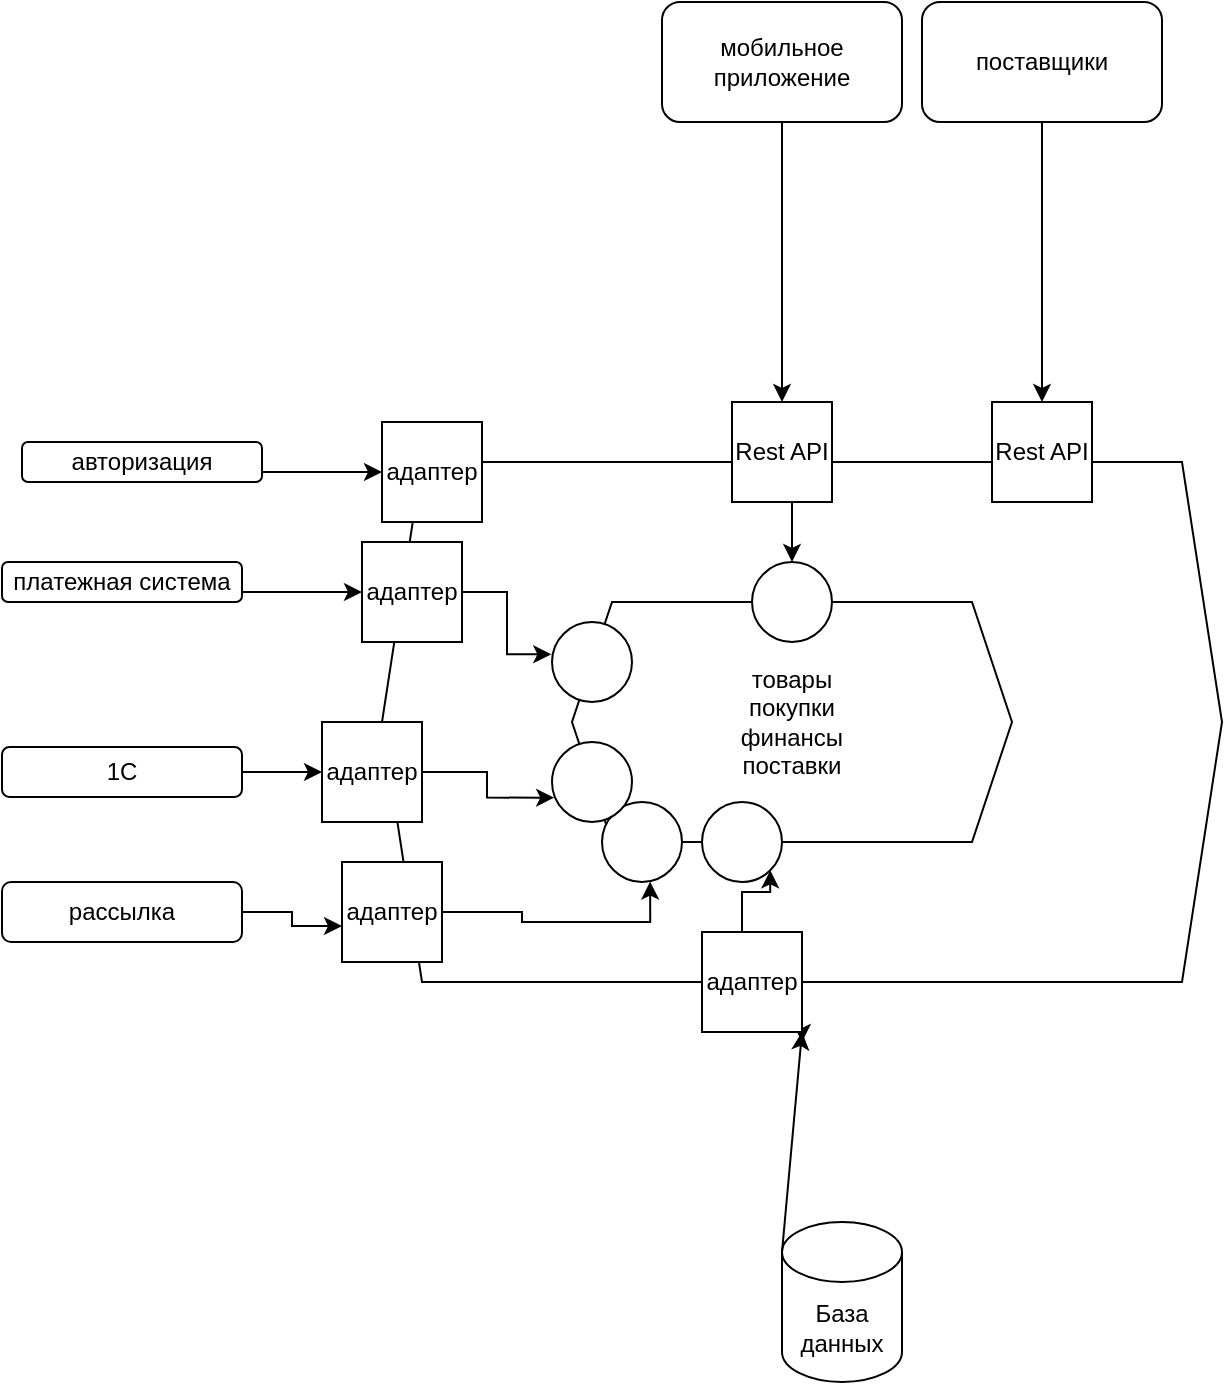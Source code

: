 <mxfile version="20.8.20" type="device"><diagram name="Page-1" id="Jsh6Az43l8jcFyV0YX9_"><mxGraphModel dx="1434" dy="756" grid="1" gridSize="10" guides="1" tooltips="1" connect="1" arrows="1" fold="1" page="1" pageScale="1" pageWidth="850" pageHeight="1100" math="0" shadow="0"><root><mxCell id="0"/><mxCell id="1" parent="0"/><mxCell id="rdugkXbchHYKK5i6vT7x-8" value="" style="shape=hexagon;perimeter=hexagonPerimeter2;whiteSpace=wrap;html=1;fixedSize=1;" parent="1" vertex="1"><mxGeometry x="190" y="290" width="420" height="260" as="geometry"/></mxCell><mxCell id="rdugkXbchHYKK5i6vT7x-1" value="товары&lt;br&gt;покупки&lt;br&gt;финансы&lt;br&gt;поставки" style="shape=hexagon;perimeter=hexagonPerimeter2;whiteSpace=wrap;html=1;fixedSize=1;" parent="1" vertex="1"><mxGeometry x="285" y="360" width="220" height="120" as="geometry"/></mxCell><mxCell id="rdugkXbchHYKK5i6vT7x-2" value="" style="ellipse;whiteSpace=wrap;html=1;aspect=fixed;" parent="1" vertex="1"><mxGeometry x="275" y="370" width="40" height="40" as="geometry"/></mxCell><mxCell id="rdugkXbchHYKK5i6vT7x-3" value="" style="ellipse;whiteSpace=wrap;html=1;aspect=fixed;" parent="1" vertex="1"><mxGeometry x="300" y="460" width="40" height="40" as="geometry"/></mxCell><mxCell id="rdugkXbchHYKK5i6vT7x-4" value="" style="ellipse;whiteSpace=wrap;html=1;aspect=fixed;" parent="1" vertex="1"><mxGeometry x="275" y="430" width="40" height="40" as="geometry"/></mxCell><mxCell id="rdugkXbchHYKK5i6vT7x-5" value="" style="ellipse;whiteSpace=wrap;html=1;aspect=fixed;" parent="1" vertex="1"><mxGeometry x="350" y="460" width="40" height="40" as="geometry"/></mxCell><mxCell id="rdugkXbchHYKK5i6vT7x-6" value="" style="ellipse;whiteSpace=wrap;html=1;aspect=fixed;" parent="1" vertex="1"><mxGeometry x="375" y="340" width="40" height="40" as="geometry"/></mxCell><mxCell id="rdugkXbchHYKK5i6vT7x-24" style="edgeStyle=orthogonalEdgeStyle;rounded=0;orthogonalLoop=1;jettySize=auto;html=1;entryX=0.027;entryY=0.696;entryDx=0;entryDy=0;entryPerimeter=0;" parent="1" source="rdugkXbchHYKK5i6vT7x-9" target="rdugkXbchHYKK5i6vT7x-4" edge="1"><mxGeometry relative="1" as="geometry"/></mxCell><mxCell id="rdugkXbchHYKK5i6vT7x-9" value="адаптер" style="whiteSpace=wrap;html=1;aspect=fixed;" parent="1" vertex="1"><mxGeometry x="160" y="420" width="50" height="50" as="geometry"/></mxCell><mxCell id="rdugkXbchHYKK5i6vT7x-23" style="edgeStyle=orthogonalEdgeStyle;rounded=0;orthogonalLoop=1;jettySize=auto;html=1;entryX=0.602;entryY=0.995;entryDx=0;entryDy=0;entryPerimeter=0;" parent="1" source="rdugkXbchHYKK5i6vT7x-10" target="rdugkXbchHYKK5i6vT7x-3" edge="1"><mxGeometry relative="1" as="geometry"/></mxCell><mxCell id="rdugkXbchHYKK5i6vT7x-10" value="адаптер" style="whiteSpace=wrap;html=1;aspect=fixed;" parent="1" vertex="1"><mxGeometry x="170" y="490" width="50" height="50" as="geometry"/></mxCell><mxCell id="rdugkXbchHYKK5i6vT7x-25" style="edgeStyle=orthogonalEdgeStyle;rounded=0;orthogonalLoop=1;jettySize=auto;html=1;exitX=1;exitY=0.5;exitDx=0;exitDy=0;entryX=-0.009;entryY=0.403;entryDx=0;entryDy=0;entryPerimeter=0;" parent="1" source="rdugkXbchHYKK5i6vT7x-11" target="rdugkXbchHYKK5i6vT7x-2" edge="1"><mxGeometry relative="1" as="geometry"/></mxCell><mxCell id="rdugkXbchHYKK5i6vT7x-11" value="адаптер" style="whiteSpace=wrap;html=1;aspect=fixed;" parent="1" vertex="1"><mxGeometry x="180" y="330" width="50" height="50" as="geometry"/></mxCell><mxCell id="rdugkXbchHYKK5i6vT7x-20" style="edgeStyle=orthogonalEdgeStyle;rounded=0;orthogonalLoop=1;jettySize=auto;html=1;exitX=0.5;exitY=1;exitDx=0;exitDy=0;entryX=0.5;entryY=0;entryDx=0;entryDy=0;" parent="1" source="rdugkXbchHYKK5i6vT7x-12" target="rdugkXbchHYKK5i6vT7x-6" edge="1"><mxGeometry relative="1" as="geometry"/></mxCell><mxCell id="rdugkXbchHYKK5i6vT7x-12" value="Rest API" style="whiteSpace=wrap;html=1;aspect=fixed;" parent="1" vertex="1"><mxGeometry x="365" y="260" width="50" height="50" as="geometry"/></mxCell><mxCell id="rdugkXbchHYKK5i6vT7x-21" style="edgeStyle=orthogonalEdgeStyle;rounded=0;orthogonalLoop=1;jettySize=auto;html=1;exitX=0;exitY=0.5;exitDx=0;exitDy=0;entryX=1;entryY=1;entryDx=0;entryDy=0;" parent="1" source="rdugkXbchHYKK5i6vT7x-13" target="rdugkXbchHYKK5i6vT7x-5" edge="1"><mxGeometry relative="1" as="geometry"><Array as="points"><mxPoint x="370" y="550"/><mxPoint x="370" y="505"/><mxPoint x="384" y="505"/></Array></mxGeometry></mxCell><mxCell id="0wgPLWk7FOpvIdc0z64T-1" style="edgeStyle=orthogonalEdgeStyle;rounded=0;orthogonalLoop=1;jettySize=auto;html=1;exitX=1;exitY=1;exitDx=0;exitDy=0;" edge="1" parent="1" source="rdugkXbchHYKK5i6vT7x-13"><mxGeometry relative="1" as="geometry"><mxPoint x="400" y="580" as="targetPoint"/></mxGeometry></mxCell><mxCell id="rdugkXbchHYKK5i6vT7x-13" value="адаптер" style="whiteSpace=wrap;html=1;aspect=fixed;" parent="1" vertex="1"><mxGeometry x="350" y="525" width="50" height="50" as="geometry"/></mxCell><mxCell id="rdugkXbchHYKK5i6vT7x-14" value="База данных" style="shape=cylinder3;whiteSpace=wrap;html=1;boundedLbl=1;backgroundOutline=1;size=15;" parent="1" vertex="1"><mxGeometry x="390" y="670" width="60" height="80" as="geometry"/></mxCell><mxCell id="rdugkXbchHYKK5i6vT7x-15" value="" style="endArrow=classic;html=1;rounded=0;exitX=0;exitY=0;exitDx=0;exitDy=15;exitPerimeter=0;entryX=1;entryY=1;entryDx=0;entryDy=0;" parent="1" source="rdugkXbchHYKK5i6vT7x-14" target="rdugkXbchHYKK5i6vT7x-13" edge="1"><mxGeometry width="50" height="50" relative="1" as="geometry"><mxPoint x="620" y="510" as="sourcePoint"/><mxPoint x="670" y="460" as="targetPoint"/><Array as="points"/></mxGeometry></mxCell><mxCell id="rdugkXbchHYKK5i6vT7x-17" style="edgeStyle=orthogonalEdgeStyle;rounded=0;orthogonalLoop=1;jettySize=auto;html=1;entryX=0.5;entryY=0;entryDx=0;entryDy=0;" parent="1" source="rdugkXbchHYKK5i6vT7x-16" target="rdugkXbchHYKK5i6vT7x-12" edge="1"><mxGeometry relative="1" as="geometry"/></mxCell><mxCell id="rdugkXbchHYKK5i6vT7x-16" value="мобильное приложение" style="rounded=1;whiteSpace=wrap;html=1;" parent="1" vertex="1"><mxGeometry x="330" y="60" width="120" height="60" as="geometry"/></mxCell><mxCell id="rdugkXbchHYKK5i6vT7x-19" style="edgeStyle=orthogonalEdgeStyle;rounded=0;orthogonalLoop=1;jettySize=auto;html=1;entryX=0;entryY=0.5;entryDx=0;entryDy=0;" parent="1" source="rdugkXbchHYKK5i6vT7x-18" target="rdugkXbchHYKK5i6vT7x-11" edge="1"><mxGeometry relative="1" as="geometry"><Array as="points"><mxPoint x="140" y="355"/><mxPoint x="140" y="355"/></Array></mxGeometry></mxCell><mxCell id="rdugkXbchHYKK5i6vT7x-18" value="платежная система" style="rounded=1;whiteSpace=wrap;html=1;" parent="1" vertex="1"><mxGeometry y="340" width="120" height="20" as="geometry"/></mxCell><mxCell id="0wgPLWk7FOpvIdc0z64T-3" style="edgeStyle=orthogonalEdgeStyle;rounded=0;orthogonalLoop=1;jettySize=auto;html=1;entryX=0;entryY=0.5;entryDx=0;entryDy=0;" edge="1" parent="1" source="0wgPLWk7FOpvIdc0z64T-2" target="rdugkXbchHYKK5i6vT7x-9"><mxGeometry relative="1" as="geometry"/></mxCell><mxCell id="0wgPLWk7FOpvIdc0z64T-2" value="1C" style="rounded=1;whiteSpace=wrap;html=1;" vertex="1" parent="1"><mxGeometry y="432.5" width="120" height="25" as="geometry"/></mxCell><mxCell id="0wgPLWk7FOpvIdc0z64T-5" style="edgeStyle=orthogonalEdgeStyle;rounded=0;orthogonalLoop=1;jettySize=auto;html=1;entryX=0;entryY=0.64;entryDx=0;entryDy=0;entryPerimeter=0;" edge="1" parent="1" source="0wgPLWk7FOpvIdc0z64T-4" target="rdugkXbchHYKK5i6vT7x-10"><mxGeometry relative="1" as="geometry"/></mxCell><mxCell id="0wgPLWk7FOpvIdc0z64T-4" value="рассылка" style="rounded=1;whiteSpace=wrap;html=1;" vertex="1" parent="1"><mxGeometry y="500" width="120" height="30" as="geometry"/></mxCell><mxCell id="0wgPLWk7FOpvIdc0z64T-6" value="Rest API" style="whiteSpace=wrap;html=1;aspect=fixed;" vertex="1" parent="1"><mxGeometry x="495" y="260" width="50" height="50" as="geometry"/></mxCell><mxCell id="0wgPLWk7FOpvIdc0z64T-7" style="edgeStyle=orthogonalEdgeStyle;rounded=0;orthogonalLoop=1;jettySize=auto;html=1;entryX=0.5;entryY=0;entryDx=0;entryDy=0;" edge="1" parent="1" source="0wgPLWk7FOpvIdc0z64T-8" target="0wgPLWk7FOpvIdc0z64T-6"><mxGeometry relative="1" as="geometry"/></mxCell><mxCell id="0wgPLWk7FOpvIdc0z64T-8" value="поставщики" style="rounded=1;whiteSpace=wrap;html=1;" vertex="1" parent="1"><mxGeometry x="460" y="60" width="120" height="60" as="geometry"/></mxCell><mxCell id="0wgPLWk7FOpvIdc0z64T-9" value="адаптер" style="whiteSpace=wrap;html=1;aspect=fixed;" vertex="1" parent="1"><mxGeometry x="190" y="270" width="50" height="50" as="geometry"/></mxCell><mxCell id="0wgPLWk7FOpvIdc0z64T-10" style="edgeStyle=orthogonalEdgeStyle;rounded=0;orthogonalLoop=1;jettySize=auto;html=1;entryX=0;entryY=0.5;entryDx=0;entryDy=0;" edge="1" parent="1" source="0wgPLWk7FOpvIdc0z64T-11"><mxGeometry relative="1" as="geometry"><Array as="points"><mxPoint x="150" y="295"/><mxPoint x="150" y="295"/></Array><mxPoint x="190" y="295" as="targetPoint"/></mxGeometry></mxCell><mxCell id="0wgPLWk7FOpvIdc0z64T-11" value="авторизация" style="rounded=1;whiteSpace=wrap;html=1;" vertex="1" parent="1"><mxGeometry x="10" y="280" width="120" height="20" as="geometry"/></mxCell></root></mxGraphModel></diagram></mxfile>